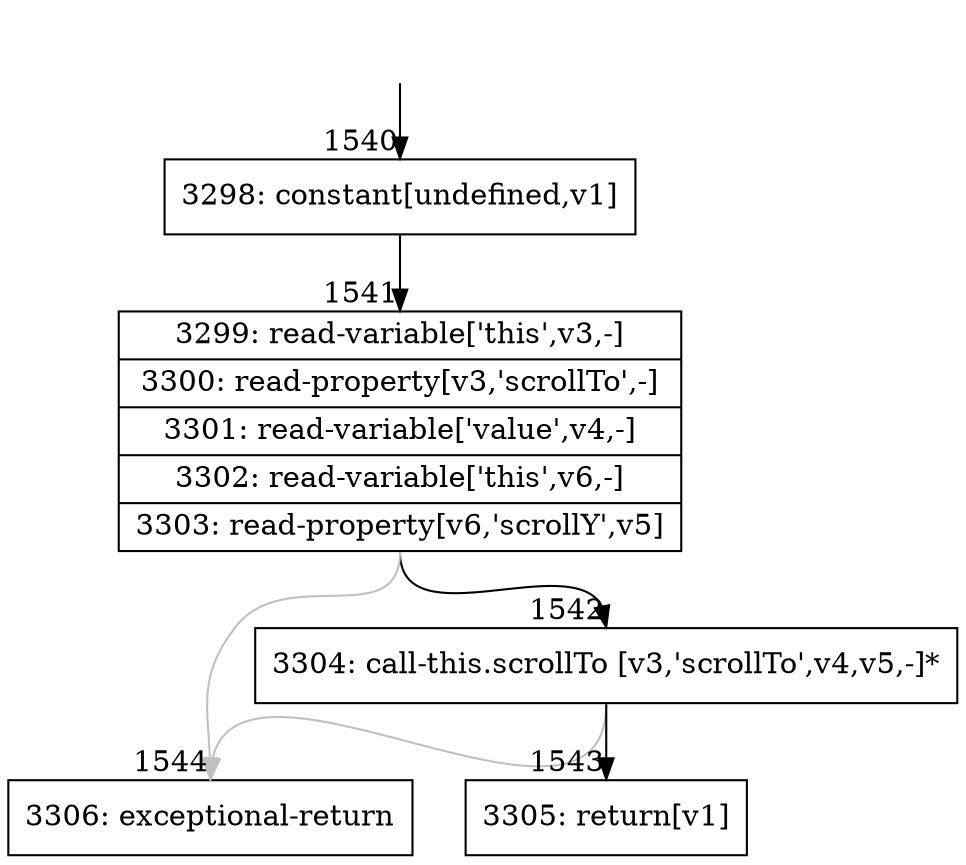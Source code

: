 digraph {
rankdir="TD"
BB_entry148[shape=none,label=""];
BB_entry148 -> BB1540 [tailport=s, headport=n, headlabel="    1540"]
BB1540 [shape=record label="{3298: constant[undefined,v1]}" ] 
BB1540 -> BB1541 [tailport=s, headport=n, headlabel="      1541"]
BB1541 [shape=record label="{3299: read-variable['this',v3,-]|3300: read-property[v3,'scrollTo',-]|3301: read-variable['value',v4,-]|3302: read-variable['this',v6,-]|3303: read-property[v6,'scrollY',v5]}" ] 
BB1541 -> BB1542 [tailport=s, headport=n, headlabel="      1542"]
BB1541 -> BB1544 [tailport=s, headport=n, color=gray, headlabel="      1544"]
BB1542 [shape=record label="{3304: call-this.scrollTo [v3,'scrollTo',v4,v5,-]*}" ] 
BB1542 -> BB1543 [tailport=s, headport=n, headlabel="      1543"]
BB1542 -> BB1544 [tailport=s, headport=n, color=gray]
BB1543 [shape=record label="{3305: return[v1]}" ] 
BB1544 [shape=record label="{3306: exceptional-return}" ] 
//#$~ 760
}
